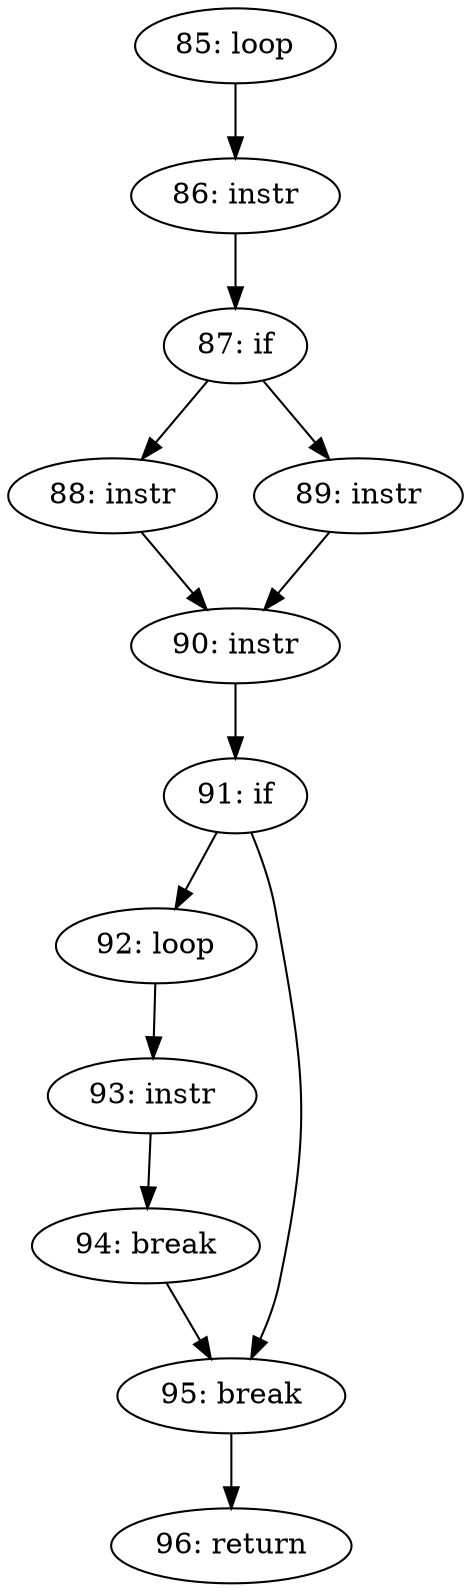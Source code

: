 digraph CFG_skb_queue_prev {
85 [label="85: loop"]
	85 -> 86
86 [label="86: instr"]
	86 -> 87
87 [label="87: if"]
	87 -> 88
	87 -> 89
88 [label="88: instr"]
	88 -> 90
89 [label="89: instr"]
	89 -> 90
90 [label="90: instr"]
	90 -> 91
91 [label="91: if"]
	91 -> 92
	91 -> 95
92 [label="92: loop"]
	92 -> 93
93 [label="93: instr"]
	93 -> 94
94 [label="94: break"]
	94 -> 95
95 [label="95: break"]
	95 -> 96
96 [label="96: return"]
	
}
